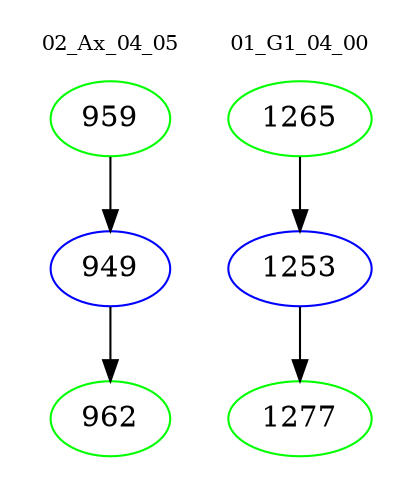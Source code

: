 digraph{
subgraph cluster_0 {
color = white
label = "02_Ax_04_05";
fontsize=10;
T0_959 [label="959", color="green"]
T0_959 -> T0_949 [color="black"]
T0_949 [label="949", color="blue"]
T0_949 -> T0_962 [color="black"]
T0_962 [label="962", color="green"]
}
subgraph cluster_1 {
color = white
label = "01_G1_04_00";
fontsize=10;
T1_1265 [label="1265", color="green"]
T1_1265 -> T1_1253 [color="black"]
T1_1253 [label="1253", color="blue"]
T1_1253 -> T1_1277 [color="black"]
T1_1277 [label="1277", color="green"]
}
}
